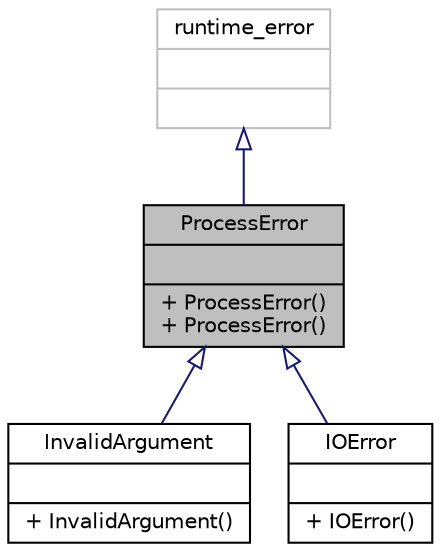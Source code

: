 digraph "ProcessError"
{
  edge [fontname="Helvetica",fontsize="10",labelfontname="Helvetica",labelfontsize="10"];
  node [fontname="Helvetica",fontsize="10",shape=record];
  Node0 [label="{ProcessError\n||+ ProcessError()\l+ ProcessError()\l}",height=0.2,width=0.4,color="black", fillcolor="grey75", style="filled", fontcolor="black"];
  Node1 -> Node0 [dir="back",color="midnightblue",fontsize="10",style="solid",arrowtail="onormal",fontname="Helvetica"];
  Node1 [label="{runtime_error\n||}",height=0.2,width=0.4,color="grey75", fillcolor="white", style="filled"];
  Node0 -> Node2 [dir="back",color="midnightblue",fontsize="10",style="solid",arrowtail="onormal",fontname="Helvetica"];
  Node2 [label="{InvalidArgument\n||+ InvalidArgument()\l}",height=0.2,width=0.4,color="black", fillcolor="white", style="filled",URL="$d3/d68/class_invalid_argument.html"];
  Node0 -> Node3 [dir="back",color="midnightblue",fontsize="10",style="solid",arrowtail="onormal",fontname="Helvetica"];
  Node3 [label="{IOError\n||+ IOError()\l}",height=0.2,width=0.4,color="black", fillcolor="white", style="filled",URL="$db/dcb/class_i_o_error.html"];
}
